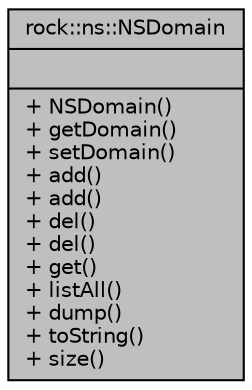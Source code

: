 digraph "rock::ns::NSDomain"
{
 // LATEX_PDF_SIZE
  edge [fontname="Helvetica",fontsize="10",labelfontname="Helvetica",labelfontsize="10"];
  node [fontname="Helvetica",fontsize="10",shape=record];
  Node1 [label="{rock::ns::NSDomain\n||+ NSDomain()\l+ getDomain()\l+ setDomain()\l+ add()\l+ add()\l+ del()\l+ del()\l+ get()\l+ listAll()\l+ dump()\l+ toString()\l+ size()\l}",height=0.2,width=0.4,color="black", fillcolor="grey75", style="filled", fontcolor="black",tooltip=" "];
}
